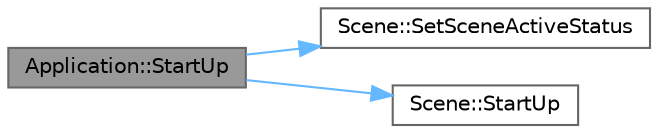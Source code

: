 digraph "Application::StartUp"
{
 // LATEX_PDF_SIZE
  bgcolor="transparent";
  edge [fontname=Helvetica,fontsize=10,labelfontname=Helvetica,labelfontsize=10];
  node [fontname=Helvetica,fontsize=10,shape=box,height=0.2,width=0.4];
  rankdir="LR";
  Node1 [id="Node000001",label="Application::StartUp",height=0.2,width=0.4,color="gray40", fillcolor="grey60", style="filled", fontcolor="black",tooltip=" "];
  Node1 -> Node2 [id="edge1_Node000001_Node000002",color="steelblue1",style="solid",tooltip=" "];
  Node2 [id="Node000002",label="Scene::SetSceneActiveStatus",height=0.2,width=0.4,color="grey40", fillcolor="white", style="filled",URL="$struct_scene.html#afee9735168aa0a95751dbec42fa15d59",tooltip=" "];
  Node1 -> Node3 [id="edge2_Node000001_Node000003",color="steelblue1",style="solid",tooltip=" "];
  Node3 [id="Node000003",label="Scene::StartUp",height=0.2,width=0.4,color="grey40", fillcolor="white", style="filled",URL="$struct_scene.html#ae98753ff24e7dfb41b45aa1d212c5e82",tooltip=" "];
}
